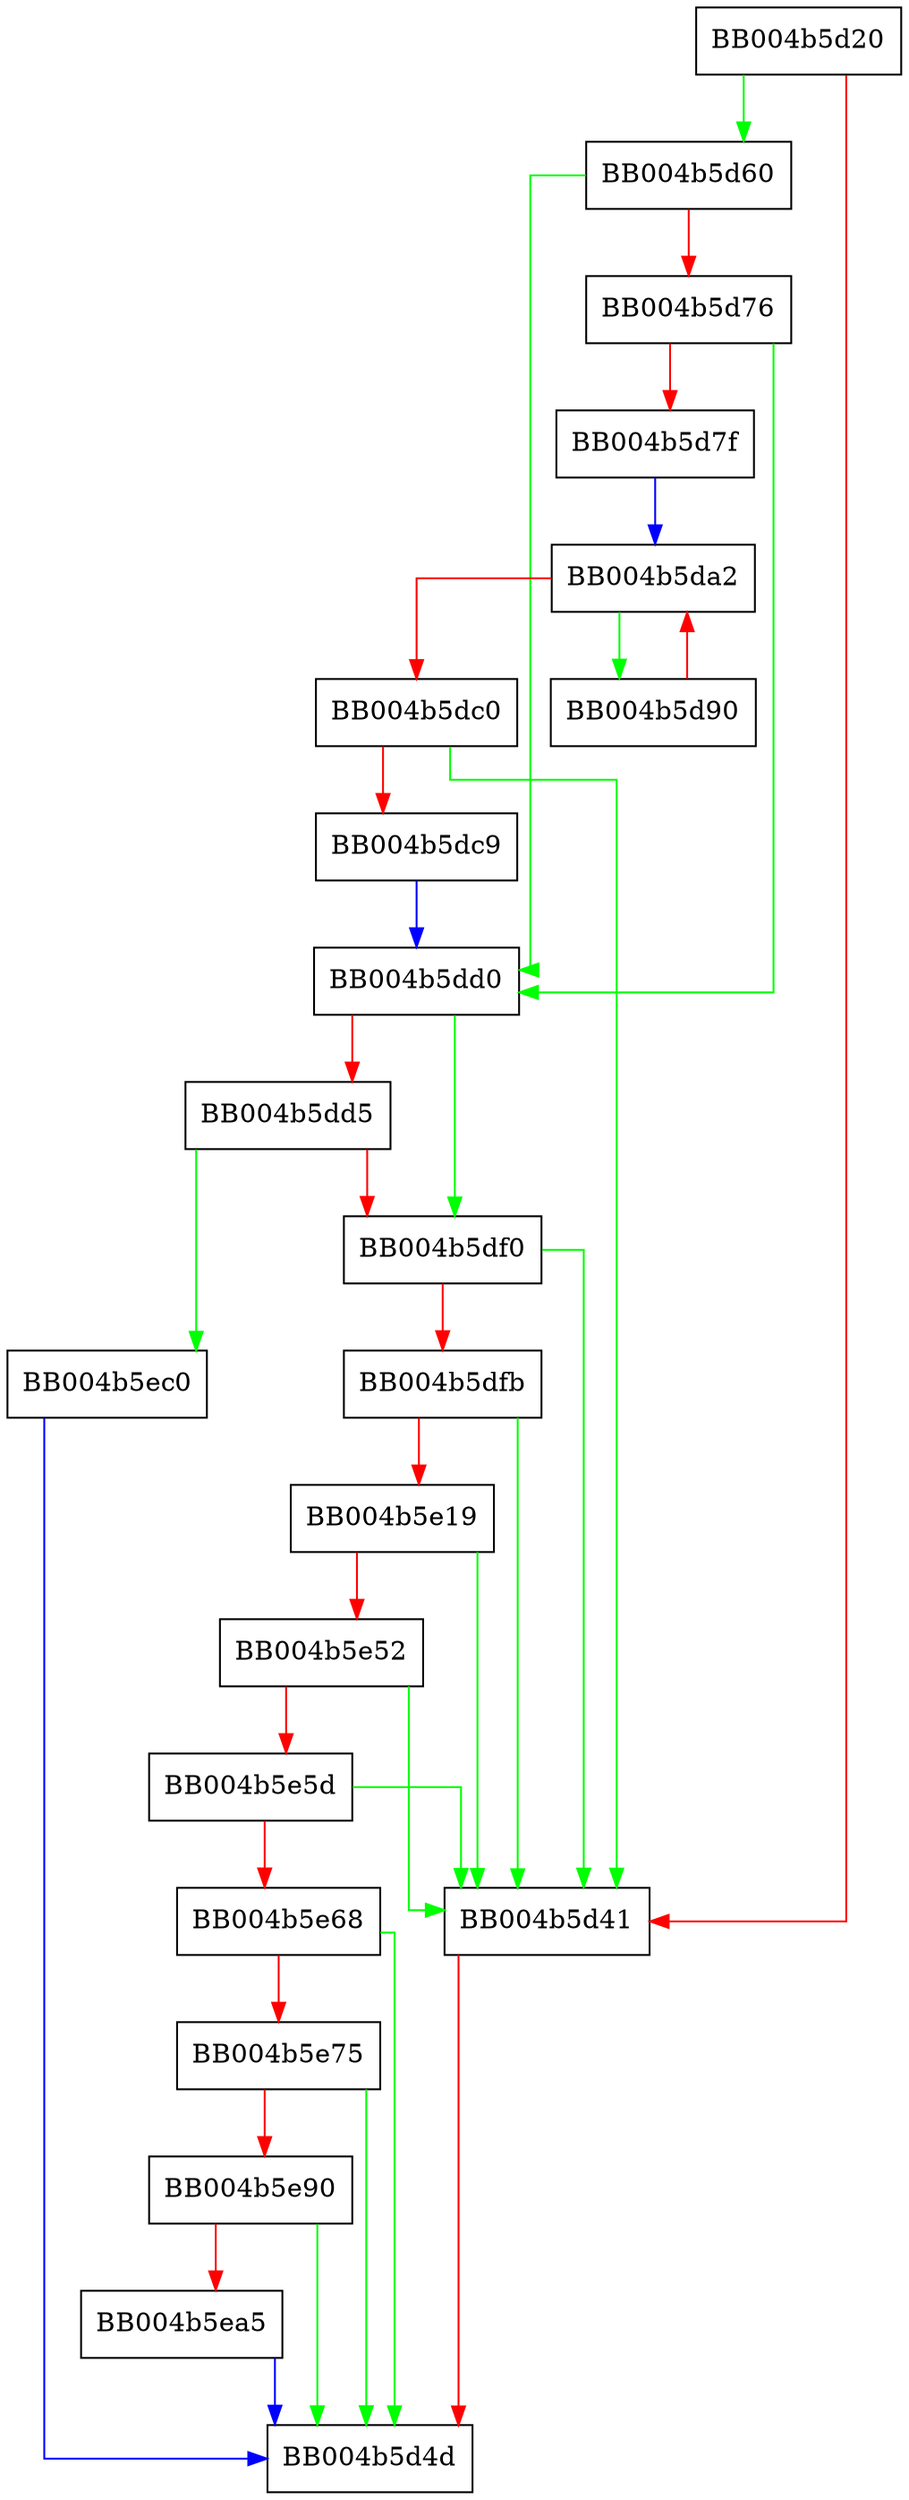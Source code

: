 digraph port_default_packet_handler {
  node [shape="box"];
  graph [splines=ortho];
  BB004b5d20 -> BB004b5d60 [color="green"];
  BB004b5d20 -> BB004b5d41 [color="red"];
  BB004b5d41 -> BB004b5d4d [color="red"];
  BB004b5d60 -> BB004b5dd0 [color="green"];
  BB004b5d60 -> BB004b5d76 [color="red"];
  BB004b5d76 -> BB004b5dd0 [color="green"];
  BB004b5d76 -> BB004b5d7f [color="red"];
  BB004b5d7f -> BB004b5da2 [color="blue"];
  BB004b5d90 -> BB004b5da2 [color="red"];
  BB004b5da2 -> BB004b5d90 [color="green"];
  BB004b5da2 -> BB004b5dc0 [color="red"];
  BB004b5dc0 -> BB004b5d41 [color="green"];
  BB004b5dc0 -> BB004b5dc9 [color="red"];
  BB004b5dc9 -> BB004b5dd0 [color="blue"];
  BB004b5dd0 -> BB004b5df0 [color="green"];
  BB004b5dd0 -> BB004b5dd5 [color="red"];
  BB004b5dd5 -> BB004b5ec0 [color="green"];
  BB004b5dd5 -> BB004b5df0 [color="red"];
  BB004b5df0 -> BB004b5d41 [color="green"];
  BB004b5df0 -> BB004b5dfb [color="red"];
  BB004b5dfb -> BB004b5d41 [color="green"];
  BB004b5dfb -> BB004b5e19 [color="red"];
  BB004b5e19 -> BB004b5d41 [color="green"];
  BB004b5e19 -> BB004b5e52 [color="red"];
  BB004b5e52 -> BB004b5d41 [color="green"];
  BB004b5e52 -> BB004b5e5d [color="red"];
  BB004b5e5d -> BB004b5d41 [color="green"];
  BB004b5e5d -> BB004b5e68 [color="red"];
  BB004b5e68 -> BB004b5d4d [color="green"];
  BB004b5e68 -> BB004b5e75 [color="red"];
  BB004b5e75 -> BB004b5d4d [color="green"];
  BB004b5e75 -> BB004b5e90 [color="red"];
  BB004b5e90 -> BB004b5d4d [color="green"];
  BB004b5e90 -> BB004b5ea5 [color="red"];
  BB004b5ea5 -> BB004b5d4d [color="blue"];
  BB004b5ec0 -> BB004b5d4d [color="blue"];
}